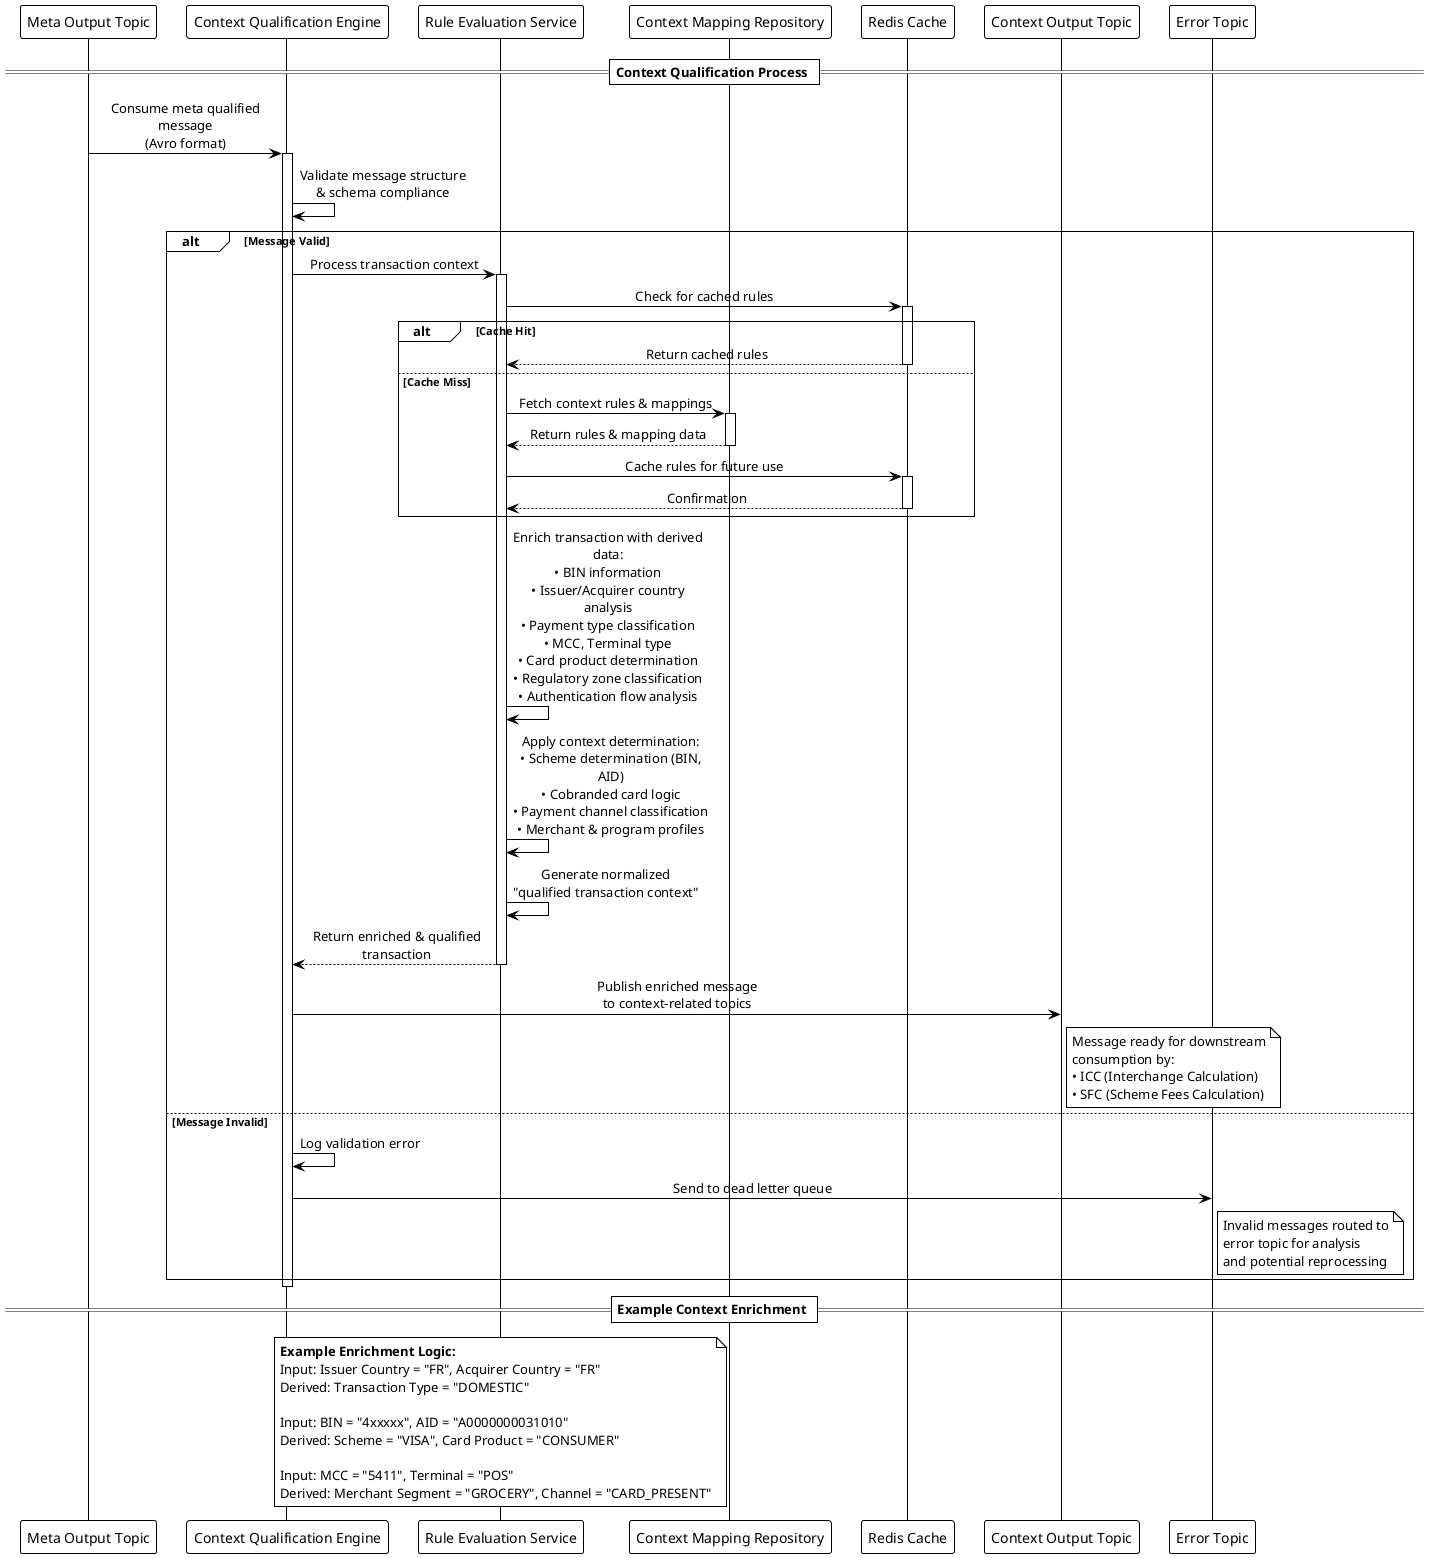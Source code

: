 @startuml P2S Context Qualification Process

!theme plain
skinparam backgroundColor #FFFFFF
skinparam sequenceMessageAlign center
skinparam maxMessageSize 200

participant "Meta Output Topic" as KafkaMeta
participant "Context Qualification Engine" as CCQWorker
participant "Rule Evaluation Service" as QualService
participant "Context Mapping Repository" as ContextRepo
participant "Redis Cache" as Cache
participant "Context Output Topic" as KafkaContext
participant "Error Topic" as ErrorTopic

== Context Qualification Process ==

KafkaMeta -> CCQWorker: Consume meta qualified message\n(Avro format)
activate CCQWorker

CCQWorker -> CCQWorker: Validate message structure\n& schema compliance

alt Message Valid
    CCQWorker -> QualService: Process transaction context
    activate QualService
    
    QualService -> Cache: Check for cached rules
    activate Cache
    
    alt Cache Hit
        Cache --> QualService: Return cached rules
        deactivate Cache
    else Cache Miss
        QualService -> ContextRepo: Fetch context rules & mappings
        activate ContextRepo
        
        ContextRepo --> QualService: Return rules & mapping data
        deactivate ContextRepo
        
        QualService -> Cache: Cache rules for future use
        activate Cache
        Cache --> QualService: Confirmation
        deactivate Cache
    end
    
    QualService -> QualService: Enrich transaction with derived data:\n• BIN information\n• Issuer/Acquirer country analysis\n• Payment type classification\n• MCC, Terminal type\n• Card product determination\n• Regulatory zone classification\n• Authentication flow analysis
    
    QualService -> QualService: Apply context determination:\n• Scheme determination (BIN, AID)\n• Cobranded card logic\n• Payment channel classification\n• Merchant & program profiles
    
    QualService -> QualService: Generate normalized\n"qualified transaction context"
    
    QualService --> CCQWorker: Return enriched & qualified transaction
    deactivate QualService
    
    CCQWorker -> KafkaContext: Publish enriched message\nto context-related topics
    
    note right of KafkaContext
        Message ready for downstream
        consumption by:
        • ICC (Interchange Calculation)
        • SFC (Scheme Fees Calculation)
    end note
    
else Message Invalid
    CCQWorker -> CCQWorker: Log validation error
    CCQWorker -> ErrorTopic: Send to dead letter queue
    
    note right of ErrorTopic
        Invalid messages routed to
        error topic for analysis
        and potential reprocessing
    end note
end

deactivate CCQWorker

== Example Context Enrichment ==
note over QualService
    **Example Enrichment Logic:**
    Input: Issuer Country = "FR", Acquirer Country = "FR"
    Derived: Transaction Type = "DOMESTIC"
    
    Input: BIN = "4xxxxx", AID = "A0000000031010"
    Derived: Scheme = "VISA", Card Product = "CONSUMER"
    
    Input: MCC = "5411", Terminal = "POS"
    Derived: Merchant Segment = "GROCERY", Channel = "CARD_PRESENT"
end note

@enduml
